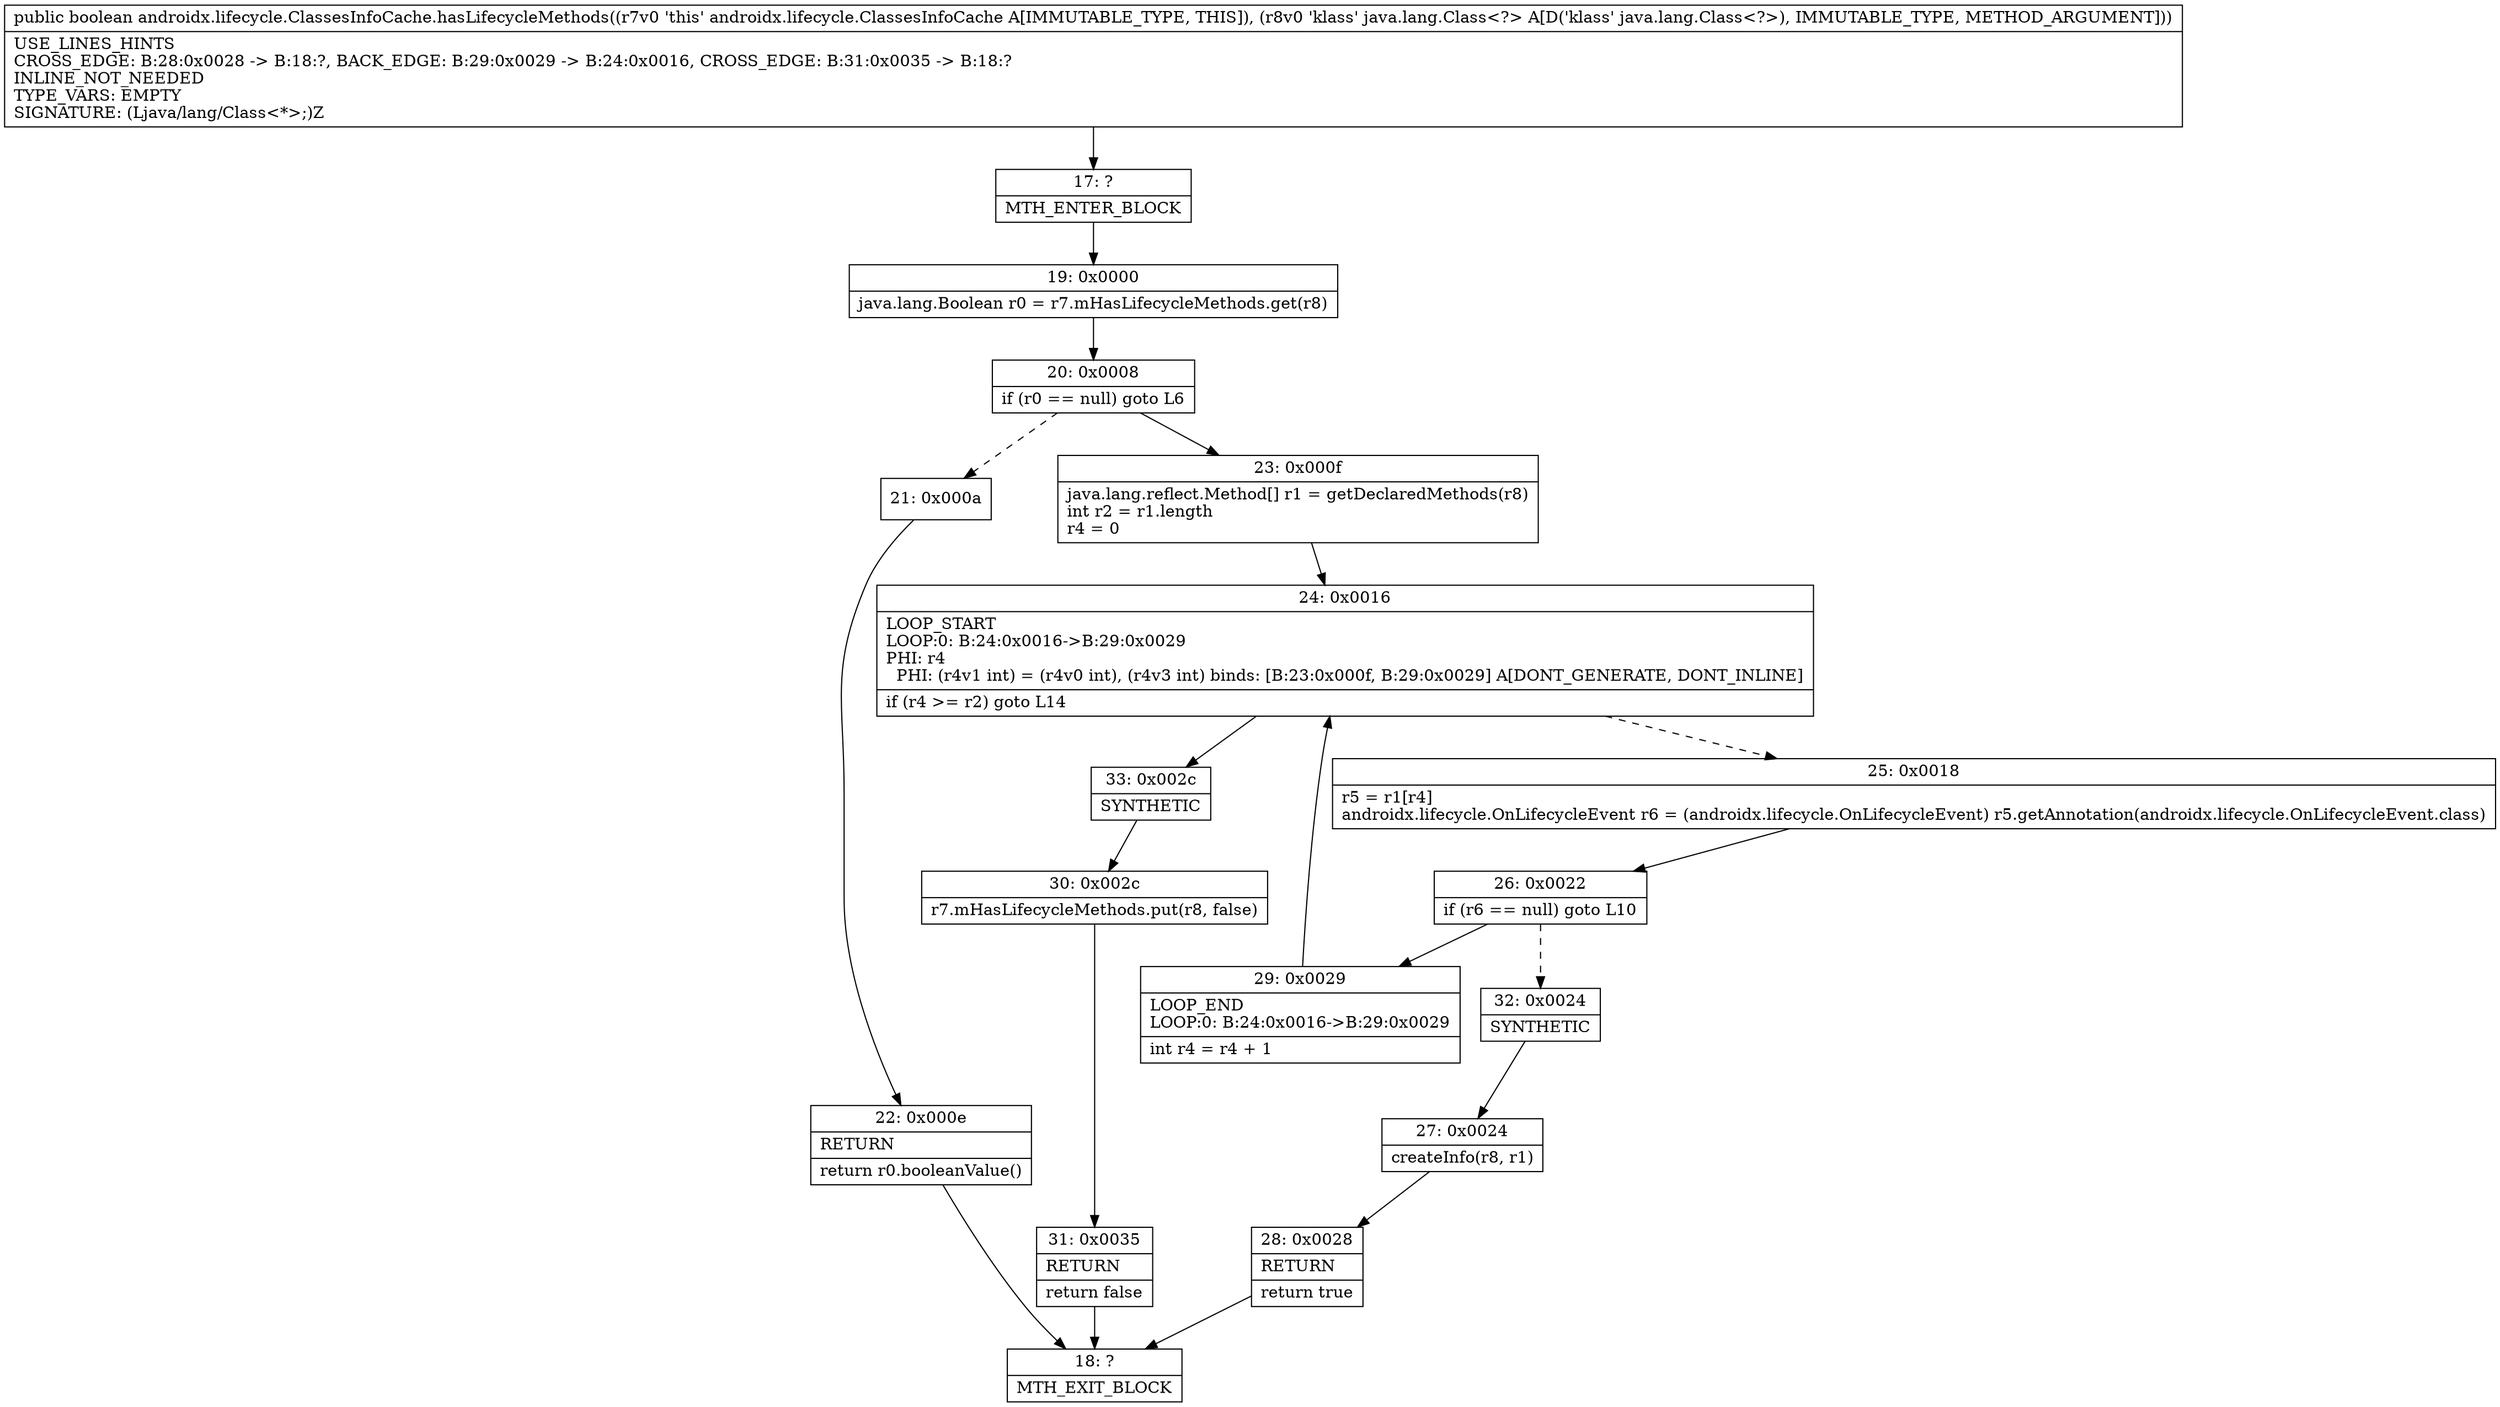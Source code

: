 digraph "CFG forandroidx.lifecycle.ClassesInfoCache.hasLifecycleMethods(Ljava\/lang\/Class;)Z" {
Node_17 [shape=record,label="{17\:\ ?|MTH_ENTER_BLOCK\l}"];
Node_19 [shape=record,label="{19\:\ 0x0000|java.lang.Boolean r0 = r7.mHasLifecycleMethods.get(r8)\l}"];
Node_20 [shape=record,label="{20\:\ 0x0008|if (r0 == null) goto L6\l}"];
Node_21 [shape=record,label="{21\:\ 0x000a}"];
Node_22 [shape=record,label="{22\:\ 0x000e|RETURN\l|return r0.booleanValue()\l}"];
Node_18 [shape=record,label="{18\:\ ?|MTH_EXIT_BLOCK\l}"];
Node_23 [shape=record,label="{23\:\ 0x000f|java.lang.reflect.Method[] r1 = getDeclaredMethods(r8)\lint r2 = r1.length\lr4 = 0\l}"];
Node_24 [shape=record,label="{24\:\ 0x0016|LOOP_START\lLOOP:0: B:24:0x0016\-\>B:29:0x0029\lPHI: r4 \l  PHI: (r4v1 int) = (r4v0 int), (r4v3 int) binds: [B:23:0x000f, B:29:0x0029] A[DONT_GENERATE, DONT_INLINE]\l|if (r4 \>= r2) goto L14\l}"];
Node_25 [shape=record,label="{25\:\ 0x0018|r5 = r1[r4]\landroidx.lifecycle.OnLifecycleEvent r6 = (androidx.lifecycle.OnLifecycleEvent) r5.getAnnotation(androidx.lifecycle.OnLifecycleEvent.class)\l}"];
Node_26 [shape=record,label="{26\:\ 0x0022|if (r6 == null) goto L10\l}"];
Node_29 [shape=record,label="{29\:\ 0x0029|LOOP_END\lLOOP:0: B:24:0x0016\-\>B:29:0x0029\l|int r4 = r4 + 1\l}"];
Node_32 [shape=record,label="{32\:\ 0x0024|SYNTHETIC\l}"];
Node_27 [shape=record,label="{27\:\ 0x0024|createInfo(r8, r1)\l}"];
Node_28 [shape=record,label="{28\:\ 0x0028|RETURN\l|return true\l}"];
Node_33 [shape=record,label="{33\:\ 0x002c|SYNTHETIC\l}"];
Node_30 [shape=record,label="{30\:\ 0x002c|r7.mHasLifecycleMethods.put(r8, false)\l}"];
Node_31 [shape=record,label="{31\:\ 0x0035|RETURN\l|return false\l}"];
MethodNode[shape=record,label="{public boolean androidx.lifecycle.ClassesInfoCache.hasLifecycleMethods((r7v0 'this' androidx.lifecycle.ClassesInfoCache A[IMMUTABLE_TYPE, THIS]), (r8v0 'klass' java.lang.Class\<?\> A[D('klass' java.lang.Class\<?\>), IMMUTABLE_TYPE, METHOD_ARGUMENT]))  | USE_LINES_HINTS\lCROSS_EDGE: B:28:0x0028 \-\> B:18:?, BACK_EDGE: B:29:0x0029 \-\> B:24:0x0016, CROSS_EDGE: B:31:0x0035 \-\> B:18:?\lINLINE_NOT_NEEDED\lTYPE_VARS: EMPTY\lSIGNATURE: (Ljava\/lang\/Class\<*\>;)Z\l}"];
MethodNode -> Node_17;Node_17 -> Node_19;
Node_19 -> Node_20;
Node_20 -> Node_21[style=dashed];
Node_20 -> Node_23;
Node_21 -> Node_22;
Node_22 -> Node_18;
Node_23 -> Node_24;
Node_24 -> Node_25[style=dashed];
Node_24 -> Node_33;
Node_25 -> Node_26;
Node_26 -> Node_29;
Node_26 -> Node_32[style=dashed];
Node_29 -> Node_24;
Node_32 -> Node_27;
Node_27 -> Node_28;
Node_28 -> Node_18;
Node_33 -> Node_30;
Node_30 -> Node_31;
Node_31 -> Node_18;
}


